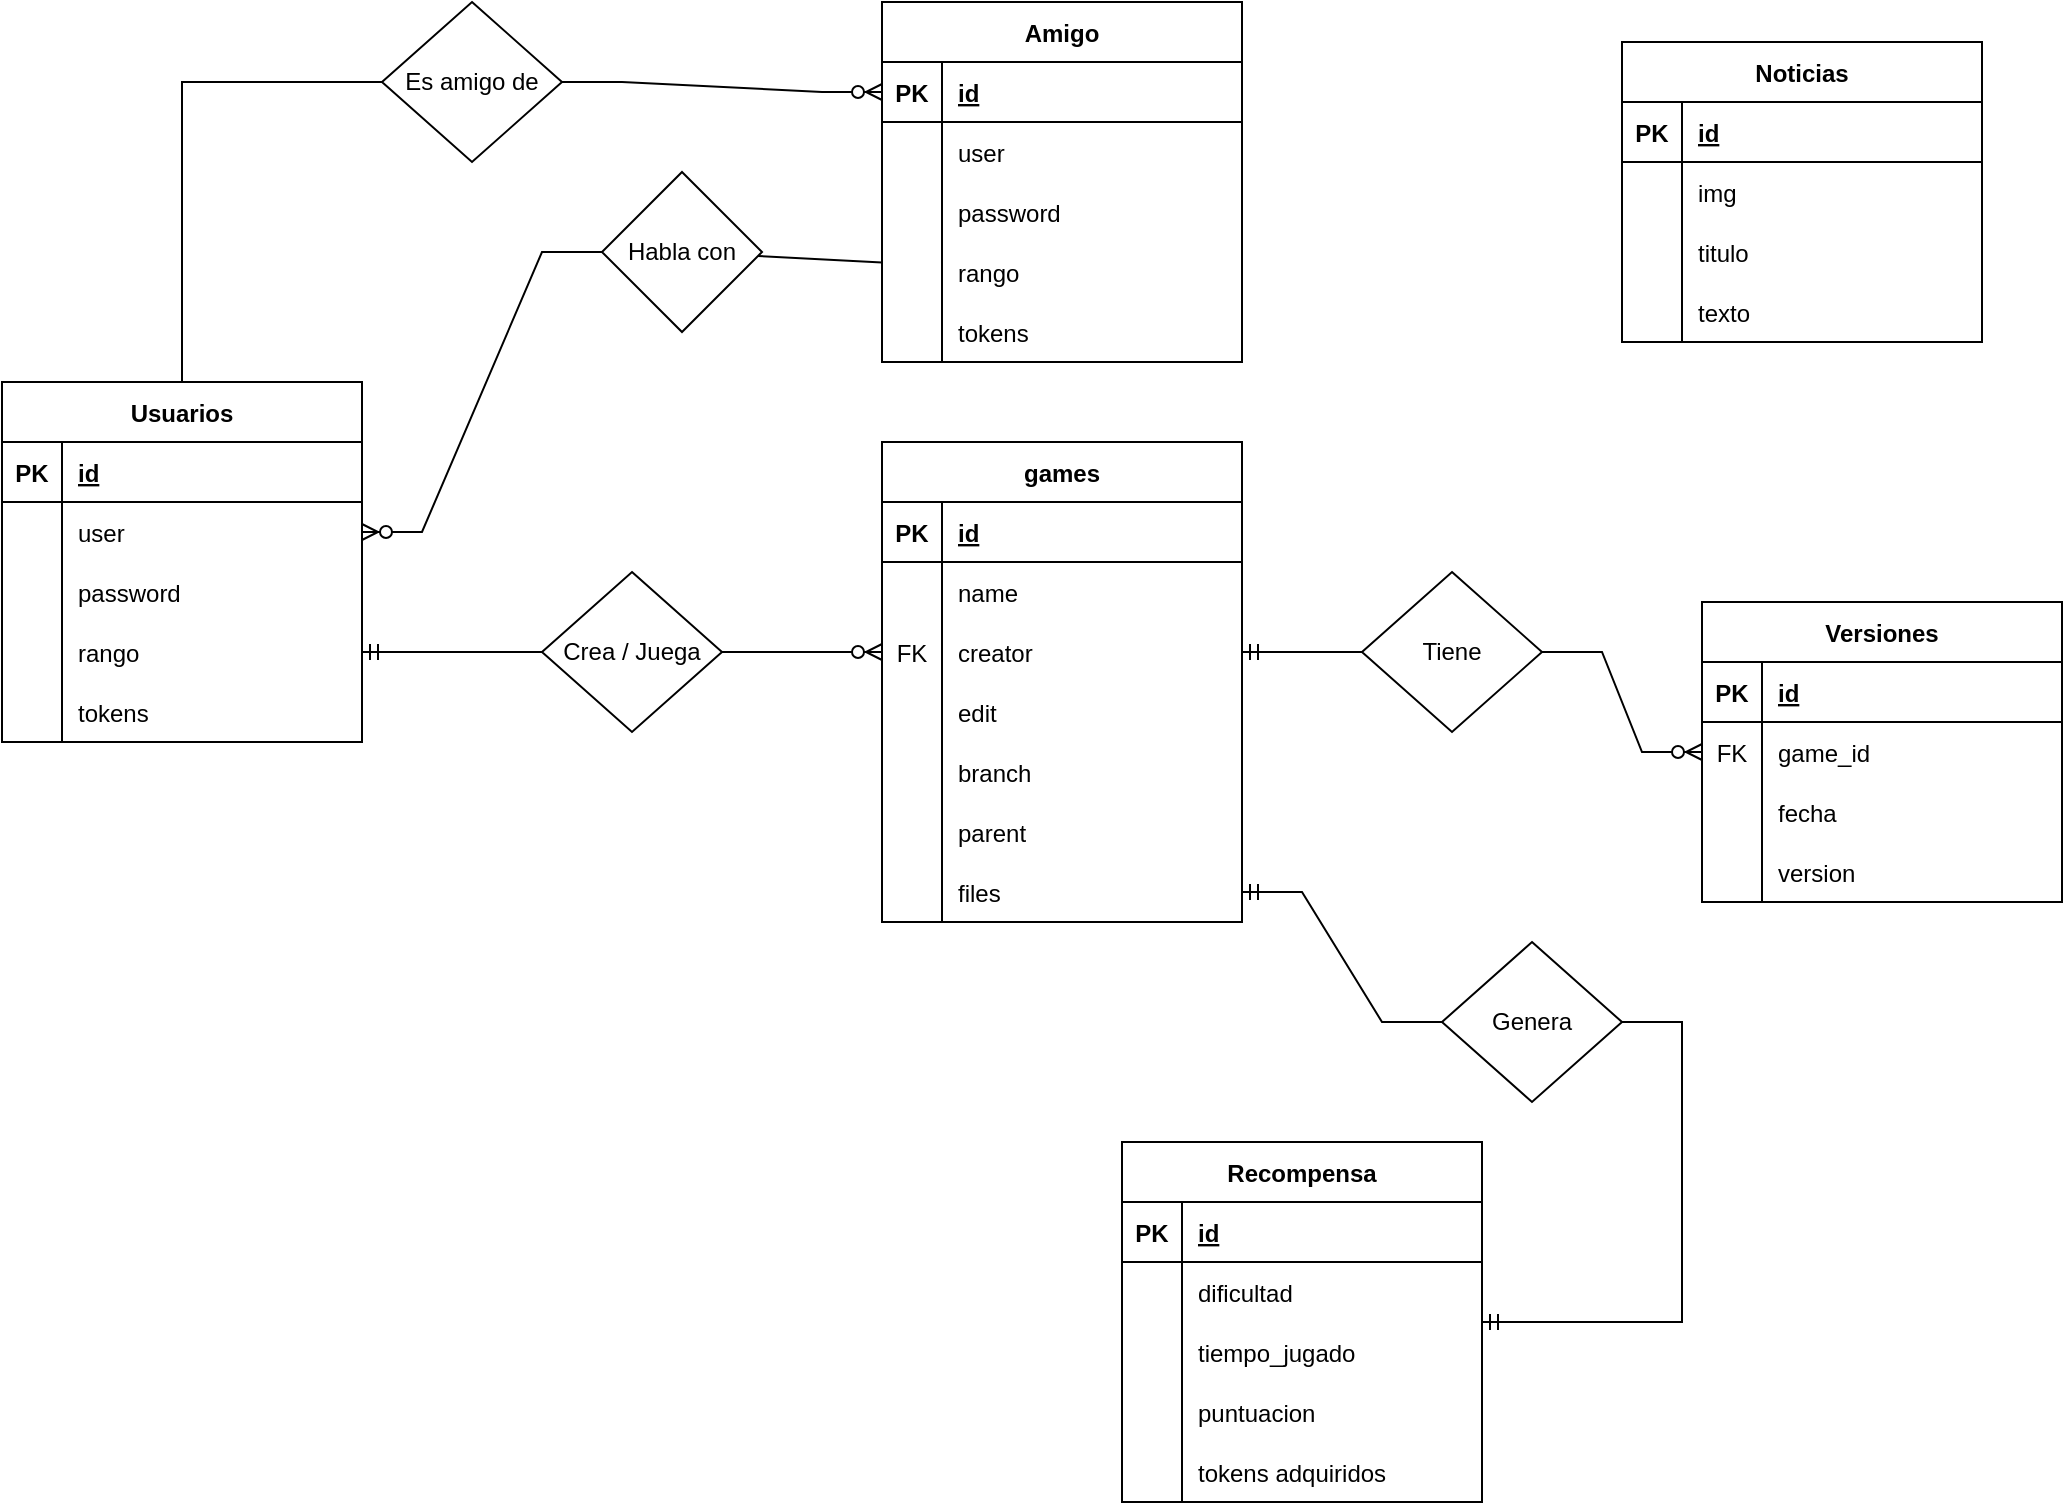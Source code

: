 <mxfile version="19.0.3" type="device"><diagram id="yDdyjT21NyKbosDDUapv" name="Page-1"><mxGraphModel dx="3758" dy="857" grid="1" gridSize="10" guides="1" tooltips="1" connect="1" arrows="1" fold="1" page="1" pageScale="1" pageWidth="2336" pageHeight="1654" math="0" shadow="0"><root><mxCell id="0"/><mxCell id="1" parent="0"/><mxCell id="xJAe6wmyChC5Wj_jkib4-1" value="Noticias" style="shape=table;startSize=30;container=1;collapsible=1;childLayout=tableLayout;fixedRows=1;rowLines=0;fontStyle=1;align=center;resizeLast=1;" parent="1" vertex="1"><mxGeometry x="780" y="60" width="180" height="150" as="geometry"/></mxCell><mxCell id="xJAe6wmyChC5Wj_jkib4-2" value="" style="shape=tableRow;horizontal=0;startSize=0;swimlaneHead=0;swimlaneBody=0;fillColor=none;collapsible=0;dropTarget=0;points=[[0,0.5],[1,0.5]];portConstraint=eastwest;top=0;left=0;right=0;bottom=1;" parent="xJAe6wmyChC5Wj_jkib4-1" vertex="1"><mxGeometry y="30" width="180" height="30" as="geometry"/></mxCell><mxCell id="xJAe6wmyChC5Wj_jkib4-3" value="PK" style="shape=partialRectangle;connectable=0;fillColor=none;top=0;left=0;bottom=0;right=0;fontStyle=1;overflow=hidden;" parent="xJAe6wmyChC5Wj_jkib4-2" vertex="1"><mxGeometry width="30" height="30" as="geometry"><mxRectangle width="30" height="30" as="alternateBounds"/></mxGeometry></mxCell><mxCell id="xJAe6wmyChC5Wj_jkib4-4" value="id" style="shape=partialRectangle;connectable=0;fillColor=none;top=0;left=0;bottom=0;right=0;align=left;spacingLeft=6;fontStyle=5;overflow=hidden;" parent="xJAe6wmyChC5Wj_jkib4-2" vertex="1"><mxGeometry x="30" width="150" height="30" as="geometry"><mxRectangle width="150" height="30" as="alternateBounds"/></mxGeometry></mxCell><mxCell id="xJAe6wmyChC5Wj_jkib4-5" value="" style="shape=tableRow;horizontal=0;startSize=0;swimlaneHead=0;swimlaneBody=0;fillColor=none;collapsible=0;dropTarget=0;points=[[0,0.5],[1,0.5]];portConstraint=eastwest;top=0;left=0;right=0;bottom=0;" parent="xJAe6wmyChC5Wj_jkib4-1" vertex="1"><mxGeometry y="60" width="180" height="30" as="geometry"/></mxCell><mxCell id="xJAe6wmyChC5Wj_jkib4-6" value="" style="shape=partialRectangle;connectable=0;fillColor=none;top=0;left=0;bottom=0;right=0;editable=1;overflow=hidden;" parent="xJAe6wmyChC5Wj_jkib4-5" vertex="1"><mxGeometry width="30" height="30" as="geometry"><mxRectangle width="30" height="30" as="alternateBounds"/></mxGeometry></mxCell><mxCell id="xJAe6wmyChC5Wj_jkib4-7" value="img" style="shape=partialRectangle;connectable=0;fillColor=none;top=0;left=0;bottom=0;right=0;align=left;spacingLeft=6;overflow=hidden;" parent="xJAe6wmyChC5Wj_jkib4-5" vertex="1"><mxGeometry x="30" width="150" height="30" as="geometry"><mxRectangle width="150" height="30" as="alternateBounds"/></mxGeometry></mxCell><mxCell id="xJAe6wmyChC5Wj_jkib4-8" value="" style="shape=tableRow;horizontal=0;startSize=0;swimlaneHead=0;swimlaneBody=0;fillColor=none;collapsible=0;dropTarget=0;points=[[0,0.5],[1,0.5]];portConstraint=eastwest;top=0;left=0;right=0;bottom=0;" parent="xJAe6wmyChC5Wj_jkib4-1" vertex="1"><mxGeometry y="90" width="180" height="30" as="geometry"/></mxCell><mxCell id="xJAe6wmyChC5Wj_jkib4-9" value="" style="shape=partialRectangle;connectable=0;fillColor=none;top=0;left=0;bottom=0;right=0;editable=1;overflow=hidden;" parent="xJAe6wmyChC5Wj_jkib4-8" vertex="1"><mxGeometry width="30" height="30" as="geometry"><mxRectangle width="30" height="30" as="alternateBounds"/></mxGeometry></mxCell><mxCell id="xJAe6wmyChC5Wj_jkib4-10" value="titulo" style="shape=partialRectangle;connectable=0;fillColor=none;top=0;left=0;bottom=0;right=0;align=left;spacingLeft=6;overflow=hidden;" parent="xJAe6wmyChC5Wj_jkib4-8" vertex="1"><mxGeometry x="30" width="150" height="30" as="geometry"><mxRectangle width="150" height="30" as="alternateBounds"/></mxGeometry></mxCell><mxCell id="xJAe6wmyChC5Wj_jkib4-11" value="" style="shape=tableRow;horizontal=0;startSize=0;swimlaneHead=0;swimlaneBody=0;fillColor=none;collapsible=0;dropTarget=0;points=[[0,0.5],[1,0.5]];portConstraint=eastwest;top=0;left=0;right=0;bottom=0;" parent="xJAe6wmyChC5Wj_jkib4-1" vertex="1"><mxGeometry y="120" width="180" height="30" as="geometry"/></mxCell><mxCell id="xJAe6wmyChC5Wj_jkib4-12" value="" style="shape=partialRectangle;connectable=0;fillColor=none;top=0;left=0;bottom=0;right=0;editable=1;overflow=hidden;" parent="xJAe6wmyChC5Wj_jkib4-11" vertex="1"><mxGeometry width="30" height="30" as="geometry"><mxRectangle width="30" height="30" as="alternateBounds"/></mxGeometry></mxCell><mxCell id="xJAe6wmyChC5Wj_jkib4-13" value="texto" style="shape=partialRectangle;connectable=0;fillColor=none;top=0;left=0;bottom=0;right=0;align=left;spacingLeft=6;overflow=hidden;" parent="xJAe6wmyChC5Wj_jkib4-11" vertex="1"><mxGeometry x="30" width="150" height="30" as="geometry"><mxRectangle width="150" height="30" as="alternateBounds"/></mxGeometry></mxCell><mxCell id="xJAe6wmyChC5Wj_jkib4-27" value="games" style="shape=table;startSize=30;container=1;collapsible=1;childLayout=tableLayout;fixedRows=1;rowLines=0;fontStyle=1;align=center;resizeLast=1;" parent="1" vertex="1"><mxGeometry x="410" y="260" width="180" height="240" as="geometry"/></mxCell><mxCell id="xJAe6wmyChC5Wj_jkib4-28" value="" style="shape=tableRow;horizontal=0;startSize=0;swimlaneHead=0;swimlaneBody=0;fillColor=none;collapsible=0;dropTarget=0;points=[[0,0.5],[1,0.5]];portConstraint=eastwest;top=0;left=0;right=0;bottom=1;" parent="xJAe6wmyChC5Wj_jkib4-27" vertex="1"><mxGeometry y="30" width="180" height="30" as="geometry"/></mxCell><mxCell id="xJAe6wmyChC5Wj_jkib4-29" value="PK" style="shape=partialRectangle;connectable=0;fillColor=none;top=0;left=0;bottom=0;right=0;fontStyle=1;overflow=hidden;" parent="xJAe6wmyChC5Wj_jkib4-28" vertex="1"><mxGeometry width="30" height="30" as="geometry"><mxRectangle width="30" height="30" as="alternateBounds"/></mxGeometry></mxCell><mxCell id="xJAe6wmyChC5Wj_jkib4-30" value="id" style="shape=partialRectangle;connectable=0;fillColor=none;top=0;left=0;bottom=0;right=0;align=left;spacingLeft=6;fontStyle=5;overflow=hidden;" parent="xJAe6wmyChC5Wj_jkib4-28" vertex="1"><mxGeometry x="30" width="150" height="30" as="geometry"><mxRectangle width="150" height="30" as="alternateBounds"/></mxGeometry></mxCell><mxCell id="xJAe6wmyChC5Wj_jkib4-31" value="" style="shape=tableRow;horizontal=0;startSize=0;swimlaneHead=0;swimlaneBody=0;fillColor=none;collapsible=0;dropTarget=0;points=[[0,0.5],[1,0.5]];portConstraint=eastwest;top=0;left=0;right=0;bottom=0;" parent="xJAe6wmyChC5Wj_jkib4-27" vertex="1"><mxGeometry y="60" width="180" height="30" as="geometry"/></mxCell><mxCell id="xJAe6wmyChC5Wj_jkib4-32" value="" style="shape=partialRectangle;connectable=0;fillColor=none;top=0;left=0;bottom=0;right=0;editable=1;overflow=hidden;" parent="xJAe6wmyChC5Wj_jkib4-31" vertex="1"><mxGeometry width="30" height="30" as="geometry"><mxRectangle width="30" height="30" as="alternateBounds"/></mxGeometry></mxCell><mxCell id="xJAe6wmyChC5Wj_jkib4-33" value="name" style="shape=partialRectangle;connectable=0;fillColor=none;top=0;left=0;bottom=0;right=0;align=left;spacingLeft=6;overflow=hidden;sketch=0;" parent="xJAe6wmyChC5Wj_jkib4-31" vertex="1"><mxGeometry x="30" width="150" height="30" as="geometry"><mxRectangle width="150" height="30" as="alternateBounds"/></mxGeometry></mxCell><mxCell id="xJAe6wmyChC5Wj_jkib4-61" value="" style="shape=tableRow;horizontal=0;startSize=0;swimlaneHead=0;swimlaneBody=0;fillColor=none;collapsible=0;dropTarget=0;points=[[0,0.5],[1,0.5]];portConstraint=eastwest;top=0;left=0;right=0;bottom=0;sketch=0;" parent="xJAe6wmyChC5Wj_jkib4-27" vertex="1"><mxGeometry y="90" width="180" height="30" as="geometry"/></mxCell><mxCell id="xJAe6wmyChC5Wj_jkib4-62" value="FK" style="shape=partialRectangle;connectable=0;fillColor=none;top=0;left=0;bottom=0;right=0;fontStyle=0;overflow=hidden;sketch=0;" parent="xJAe6wmyChC5Wj_jkib4-61" vertex="1"><mxGeometry width="30" height="30" as="geometry"><mxRectangle width="30" height="30" as="alternateBounds"/></mxGeometry></mxCell><mxCell id="xJAe6wmyChC5Wj_jkib4-63" value="creator" style="shape=partialRectangle;connectable=0;fillColor=none;top=0;left=0;bottom=0;right=0;align=left;spacingLeft=6;fontStyle=0;overflow=hidden;sketch=0;" parent="xJAe6wmyChC5Wj_jkib4-61" vertex="1"><mxGeometry x="30" width="150" height="30" as="geometry"><mxRectangle width="150" height="30" as="alternateBounds"/></mxGeometry></mxCell><mxCell id="xJAe6wmyChC5Wj_jkib4-37" value="" style="shape=tableRow;horizontal=0;startSize=0;swimlaneHead=0;swimlaneBody=0;fillColor=none;collapsible=0;dropTarget=0;points=[[0,0.5],[1,0.5]];portConstraint=eastwest;top=0;left=0;right=0;bottom=0;" parent="xJAe6wmyChC5Wj_jkib4-27" vertex="1"><mxGeometry y="120" width="180" height="30" as="geometry"/></mxCell><mxCell id="xJAe6wmyChC5Wj_jkib4-38" value="" style="shape=partialRectangle;connectable=0;fillColor=none;top=0;left=0;bottom=0;right=0;editable=1;overflow=hidden;" parent="xJAe6wmyChC5Wj_jkib4-37" vertex="1"><mxGeometry width="30" height="30" as="geometry"><mxRectangle width="30" height="30" as="alternateBounds"/></mxGeometry></mxCell><mxCell id="xJAe6wmyChC5Wj_jkib4-39" value="edit" style="shape=partialRectangle;connectable=0;fillColor=none;top=0;left=0;bottom=0;right=0;align=left;spacingLeft=6;overflow=hidden;" parent="xJAe6wmyChC5Wj_jkib4-37" vertex="1"><mxGeometry x="30" width="150" height="30" as="geometry"><mxRectangle width="150" height="30" as="alternateBounds"/></mxGeometry></mxCell><mxCell id="xJAe6wmyChC5Wj_jkib4-49" value="" style="shape=tableRow;horizontal=0;startSize=0;swimlaneHead=0;swimlaneBody=0;fillColor=none;collapsible=0;dropTarget=0;points=[[0,0.5],[1,0.5]];portConstraint=eastwest;top=0;left=0;right=0;bottom=0;" parent="xJAe6wmyChC5Wj_jkib4-27" vertex="1"><mxGeometry y="150" width="180" height="30" as="geometry"/></mxCell><mxCell id="xJAe6wmyChC5Wj_jkib4-50" value="" style="shape=partialRectangle;connectable=0;fillColor=none;top=0;left=0;bottom=0;right=0;editable=1;overflow=hidden;" parent="xJAe6wmyChC5Wj_jkib4-49" vertex="1"><mxGeometry width="30" height="30" as="geometry"><mxRectangle width="30" height="30" as="alternateBounds"/></mxGeometry></mxCell><mxCell id="xJAe6wmyChC5Wj_jkib4-51" value="branch" style="shape=partialRectangle;connectable=0;fillColor=none;top=0;left=0;bottom=0;right=0;align=left;spacingLeft=6;overflow=hidden;" parent="xJAe6wmyChC5Wj_jkib4-49" vertex="1"><mxGeometry x="30" width="150" height="30" as="geometry"><mxRectangle width="150" height="30" as="alternateBounds"/></mxGeometry></mxCell><mxCell id="xJAe6wmyChC5Wj_jkib4-53" value="" style="shape=tableRow;horizontal=0;startSize=0;swimlaneHead=0;swimlaneBody=0;fillColor=none;collapsible=0;dropTarget=0;points=[[0,0.5],[1,0.5]];portConstraint=eastwest;top=0;left=0;right=0;bottom=0;" parent="xJAe6wmyChC5Wj_jkib4-27" vertex="1"><mxGeometry y="180" width="180" height="30" as="geometry"/></mxCell><mxCell id="xJAe6wmyChC5Wj_jkib4-54" value="" style="shape=partialRectangle;connectable=0;fillColor=none;top=0;left=0;bottom=0;right=0;editable=1;overflow=hidden;" parent="xJAe6wmyChC5Wj_jkib4-53" vertex="1"><mxGeometry width="30" height="30" as="geometry"><mxRectangle width="30" height="30" as="alternateBounds"/></mxGeometry></mxCell><mxCell id="xJAe6wmyChC5Wj_jkib4-55" value="parent" style="shape=partialRectangle;connectable=0;fillColor=none;top=0;left=0;bottom=0;right=0;align=left;spacingLeft=6;overflow=hidden;" parent="xJAe6wmyChC5Wj_jkib4-53" vertex="1"><mxGeometry x="30" width="150" height="30" as="geometry"><mxRectangle width="150" height="30" as="alternateBounds"/></mxGeometry></mxCell><mxCell id="xJAe6wmyChC5Wj_jkib4-57" value="" style="shape=tableRow;horizontal=0;startSize=0;swimlaneHead=0;swimlaneBody=0;fillColor=none;collapsible=0;dropTarget=0;points=[[0,0.5],[1,0.5]];portConstraint=eastwest;top=0;left=0;right=0;bottom=0;" parent="xJAe6wmyChC5Wj_jkib4-27" vertex="1"><mxGeometry y="210" width="180" height="30" as="geometry"/></mxCell><mxCell id="xJAe6wmyChC5Wj_jkib4-58" value="" style="shape=partialRectangle;connectable=0;fillColor=none;top=0;left=0;bottom=0;right=0;editable=1;overflow=hidden;" parent="xJAe6wmyChC5Wj_jkib4-57" vertex="1"><mxGeometry width="30" height="30" as="geometry"><mxRectangle width="30" height="30" as="alternateBounds"/></mxGeometry></mxCell><mxCell id="xJAe6wmyChC5Wj_jkib4-59" value="files" style="shape=partialRectangle;connectable=0;fillColor=none;top=0;left=0;bottom=0;right=0;align=left;spacingLeft=6;overflow=hidden;" parent="xJAe6wmyChC5Wj_jkib4-57" vertex="1"><mxGeometry x="30" width="150" height="30" as="geometry"><mxRectangle width="150" height="30" as="alternateBounds"/></mxGeometry></mxCell><mxCell id="xJAe6wmyChC5Wj_jkib4-64" value="Usuarios" style="shape=table;startSize=30;container=1;collapsible=1;childLayout=tableLayout;fixedRows=1;rowLines=0;fontStyle=1;align=center;resizeLast=1;sketch=0;" parent="1" vertex="1"><mxGeometry x="-30" y="230" width="180" height="180" as="geometry"/></mxCell><mxCell id="xJAe6wmyChC5Wj_jkib4-65" value="" style="shape=tableRow;horizontal=0;startSize=0;swimlaneHead=0;swimlaneBody=0;fillColor=none;collapsible=0;dropTarget=0;points=[[0,0.5],[1,0.5]];portConstraint=eastwest;top=0;left=0;right=0;bottom=1;sketch=0;" parent="xJAe6wmyChC5Wj_jkib4-64" vertex="1"><mxGeometry y="30" width="180" height="30" as="geometry"/></mxCell><mxCell id="xJAe6wmyChC5Wj_jkib4-66" value="PK" style="shape=partialRectangle;connectable=0;fillColor=none;top=0;left=0;bottom=0;right=0;fontStyle=1;overflow=hidden;sketch=0;" parent="xJAe6wmyChC5Wj_jkib4-65" vertex="1"><mxGeometry width="30" height="30" as="geometry"><mxRectangle width="30" height="30" as="alternateBounds"/></mxGeometry></mxCell><mxCell id="xJAe6wmyChC5Wj_jkib4-67" value="id" style="shape=partialRectangle;connectable=0;fillColor=none;top=0;left=0;bottom=0;right=0;align=left;spacingLeft=6;fontStyle=5;overflow=hidden;sketch=0;" parent="xJAe6wmyChC5Wj_jkib4-65" vertex="1"><mxGeometry x="30" width="150" height="30" as="geometry"><mxRectangle width="150" height="30" as="alternateBounds"/></mxGeometry></mxCell><mxCell id="xJAe6wmyChC5Wj_jkib4-68" value="" style="shape=tableRow;horizontal=0;startSize=0;swimlaneHead=0;swimlaneBody=0;fillColor=none;collapsible=0;dropTarget=0;points=[[0,0.5],[1,0.5]];portConstraint=eastwest;top=0;left=0;right=0;bottom=0;sketch=0;" parent="xJAe6wmyChC5Wj_jkib4-64" vertex="1"><mxGeometry y="60" width="180" height="30" as="geometry"/></mxCell><mxCell id="xJAe6wmyChC5Wj_jkib4-69" value="" style="shape=partialRectangle;connectable=0;fillColor=none;top=0;left=0;bottom=0;right=0;editable=1;overflow=hidden;sketch=0;" parent="xJAe6wmyChC5Wj_jkib4-68" vertex="1"><mxGeometry width="30" height="30" as="geometry"><mxRectangle width="30" height="30" as="alternateBounds"/></mxGeometry></mxCell><mxCell id="xJAe6wmyChC5Wj_jkib4-70" value="user" style="shape=partialRectangle;connectable=0;fillColor=none;top=0;left=0;bottom=0;right=0;align=left;spacingLeft=6;overflow=hidden;sketch=0;" parent="xJAe6wmyChC5Wj_jkib4-68" vertex="1"><mxGeometry x="30" width="150" height="30" as="geometry"><mxRectangle width="150" height="30" as="alternateBounds"/></mxGeometry></mxCell><mxCell id="xJAe6wmyChC5Wj_jkib4-71" value="" style="shape=tableRow;horizontal=0;startSize=0;swimlaneHead=0;swimlaneBody=0;fillColor=none;collapsible=0;dropTarget=0;points=[[0,0.5],[1,0.5]];portConstraint=eastwest;top=0;left=0;right=0;bottom=0;sketch=0;" parent="xJAe6wmyChC5Wj_jkib4-64" vertex="1"><mxGeometry y="90" width="180" height="30" as="geometry"/></mxCell><mxCell id="xJAe6wmyChC5Wj_jkib4-72" value="" style="shape=partialRectangle;connectable=0;fillColor=none;top=0;left=0;bottom=0;right=0;editable=1;overflow=hidden;sketch=0;" parent="xJAe6wmyChC5Wj_jkib4-71" vertex="1"><mxGeometry width="30" height="30" as="geometry"><mxRectangle width="30" height="30" as="alternateBounds"/></mxGeometry></mxCell><mxCell id="xJAe6wmyChC5Wj_jkib4-73" value="password" style="shape=partialRectangle;connectable=0;fillColor=none;top=0;left=0;bottom=0;right=0;align=left;spacingLeft=6;overflow=hidden;sketch=0;" parent="xJAe6wmyChC5Wj_jkib4-71" vertex="1"><mxGeometry x="30" width="150" height="30" as="geometry"><mxRectangle width="150" height="30" as="alternateBounds"/></mxGeometry></mxCell><mxCell id="xJAe6wmyChC5Wj_jkib4-74" value="" style="shape=tableRow;horizontal=0;startSize=0;swimlaneHead=0;swimlaneBody=0;fillColor=none;collapsible=0;dropTarget=0;points=[[0,0.5],[1,0.5]];portConstraint=eastwest;top=0;left=0;right=0;bottom=0;sketch=0;" parent="xJAe6wmyChC5Wj_jkib4-64" vertex="1"><mxGeometry y="120" width="180" height="30" as="geometry"/></mxCell><mxCell id="xJAe6wmyChC5Wj_jkib4-75" value="" style="shape=partialRectangle;connectable=0;fillColor=none;top=0;left=0;bottom=0;right=0;editable=1;overflow=hidden;sketch=0;" parent="xJAe6wmyChC5Wj_jkib4-74" vertex="1"><mxGeometry width="30" height="30" as="geometry"><mxRectangle width="30" height="30" as="alternateBounds"/></mxGeometry></mxCell><mxCell id="xJAe6wmyChC5Wj_jkib4-76" value="rango" style="shape=partialRectangle;connectable=0;fillColor=none;top=0;left=0;bottom=0;right=0;align=left;spacingLeft=6;overflow=hidden;sketch=0;" parent="xJAe6wmyChC5Wj_jkib4-74" vertex="1"><mxGeometry x="30" width="150" height="30" as="geometry"><mxRectangle width="150" height="30" as="alternateBounds"/></mxGeometry></mxCell><mxCell id="xJAe6wmyChC5Wj_jkib4-78" value="" style="shape=tableRow;horizontal=0;startSize=0;swimlaneHead=0;swimlaneBody=0;fillColor=none;collapsible=0;dropTarget=0;points=[[0,0.5],[1,0.5]];portConstraint=eastwest;top=0;left=0;right=0;bottom=0;sketch=0;" parent="xJAe6wmyChC5Wj_jkib4-64" vertex="1"><mxGeometry y="150" width="180" height="30" as="geometry"/></mxCell><mxCell id="xJAe6wmyChC5Wj_jkib4-79" value="" style="shape=partialRectangle;connectable=0;fillColor=none;top=0;left=0;bottom=0;right=0;editable=1;overflow=hidden;sketch=0;" parent="xJAe6wmyChC5Wj_jkib4-78" vertex="1"><mxGeometry width="30" height="30" as="geometry"><mxRectangle width="30" height="30" as="alternateBounds"/></mxGeometry></mxCell><mxCell id="xJAe6wmyChC5Wj_jkib4-80" value="tokens" style="shape=partialRectangle;connectable=0;fillColor=none;top=0;left=0;bottom=0;right=0;align=left;spacingLeft=6;overflow=hidden;sketch=0;" parent="xJAe6wmyChC5Wj_jkib4-78" vertex="1"><mxGeometry x="30" width="150" height="30" as="geometry"><mxRectangle width="150" height="30" as="alternateBounds"/></mxGeometry></mxCell><mxCell id="xJAe6wmyChC5Wj_jkib4-82" value="" style="edgeStyle=entityRelationEdgeStyle;fontSize=12;html=1;endArrow=ERzeroToMany;startArrow=none;rounded=0;entryX=0;entryY=0.5;entryDx=0;entryDy=0;" parent="1" source="dPYkVG8bs6rdTtm1zrN0-42" target="xJAe6wmyChC5Wj_jkib4-61" edge="1"><mxGeometry width="100" height="100" relative="1" as="geometry"><mxPoint x="310" y="340" as="sourcePoint"/><mxPoint x="410" y="240" as="targetPoint"/></mxGeometry></mxCell><mxCell id="dPYkVG8bs6rdTtm1zrN0-3" value="" style="edgeStyle=entityRelationEdgeStyle;fontSize=12;html=1;endArrow=ERzeroToMany;endFill=1;rounded=0;" parent="1" source="dPYkVG8bs6rdTtm1zrN0-41" target="zUNHMk1_X9teMkHgF7_c-20" edge="1"><mxGeometry width="100" height="100" relative="1" as="geometry"><mxPoint x="280" y="85" as="sourcePoint"/><mxPoint x="300" y="120" as="targetPoint"/></mxGeometry></mxCell><mxCell id="dPYkVG8bs6rdTtm1zrN0-4" value="" style="endArrow=none;html=1;rounded=0;" parent="1" source="xJAe6wmyChC5Wj_jkib4-64" target="dPYkVG8bs6rdTtm1zrN0-41" edge="1"><mxGeometry width="50" height="50" relative="1" as="geometry"><mxPoint x="310" y="310" as="sourcePoint"/><mxPoint x="280" y="80" as="targetPoint"/><Array as="points"><mxPoint x="60" y="80"/></Array></mxGeometry></mxCell><mxCell id="dPYkVG8bs6rdTtm1zrN0-16" value="" style="shape=tableRow;horizontal=0;startSize=0;swimlaneHead=0;swimlaneBody=0;fillColor=none;collapsible=0;dropTarget=0;points=[[0,0.5],[1,0.5]];portConstraint=eastwest;top=0;left=0;right=0;bottom=0;sketch=0;" parent="1" vertex="1"><mxGeometry x="410" y="160" width="180" height="30" as="geometry"/></mxCell><mxCell id="dPYkVG8bs6rdTtm1zrN0-41" value="Es amigo de" style="rhombus;whiteSpace=wrap;html=1;" parent="1" vertex="1"><mxGeometry x="160" y="40" width="90" height="80" as="geometry"/></mxCell><mxCell id="dPYkVG8bs6rdTtm1zrN0-42" value="Crea / Juega" style="rhombus;whiteSpace=wrap;html=1;" parent="1" vertex="1"><mxGeometry x="240" y="325" width="90" height="80" as="geometry"/></mxCell><mxCell id="dPYkVG8bs6rdTtm1zrN0-43" value="" style="edgeStyle=entityRelationEdgeStyle;fontSize=12;html=1;endArrow=none;startArrow=ERmandOne;rounded=0;entryX=0;entryY=0.5;entryDx=0;entryDy=0;" parent="1" source="xJAe6wmyChC5Wj_jkib4-74" target="dPYkVG8bs6rdTtm1zrN0-42" edge="1"><mxGeometry width="100" height="100" relative="1" as="geometry"><mxPoint x="180" y="365" as="sourcePoint"/><mxPoint x="410" y="365" as="targetPoint"/></mxGeometry></mxCell><mxCell id="dPYkVG8bs6rdTtm1zrN0-44" value="Versiones" style="shape=table;startSize=30;container=1;collapsible=1;childLayout=tableLayout;fixedRows=1;rowLines=0;fontStyle=1;align=center;resizeLast=1;" parent="1" vertex="1"><mxGeometry x="820" y="340" width="180" height="150" as="geometry"/></mxCell><mxCell id="dPYkVG8bs6rdTtm1zrN0-45" value="" style="shape=tableRow;horizontal=0;startSize=0;swimlaneHead=0;swimlaneBody=0;fillColor=none;collapsible=0;dropTarget=0;points=[[0,0.5],[1,0.5]];portConstraint=eastwest;top=0;left=0;right=0;bottom=1;" parent="dPYkVG8bs6rdTtm1zrN0-44" vertex="1"><mxGeometry y="30" width="180" height="30" as="geometry"/></mxCell><mxCell id="dPYkVG8bs6rdTtm1zrN0-46" value="PK" style="shape=partialRectangle;connectable=0;fillColor=none;top=0;left=0;bottom=0;right=0;fontStyle=1;overflow=hidden;" parent="dPYkVG8bs6rdTtm1zrN0-45" vertex="1"><mxGeometry width="30" height="30" as="geometry"><mxRectangle width="30" height="30" as="alternateBounds"/></mxGeometry></mxCell><mxCell id="dPYkVG8bs6rdTtm1zrN0-47" value="id" style="shape=partialRectangle;connectable=0;fillColor=none;top=0;left=0;bottom=0;right=0;align=left;spacingLeft=6;fontStyle=5;overflow=hidden;" parent="dPYkVG8bs6rdTtm1zrN0-45" vertex="1"><mxGeometry x="30" width="150" height="30" as="geometry"><mxRectangle width="150" height="30" as="alternateBounds"/></mxGeometry></mxCell><mxCell id="dPYkVG8bs6rdTtm1zrN0-48" value="" style="shape=tableRow;horizontal=0;startSize=0;swimlaneHead=0;swimlaneBody=0;fillColor=none;collapsible=0;dropTarget=0;points=[[0,0.5],[1,0.5]];portConstraint=eastwest;top=0;left=0;right=0;bottom=0;" parent="dPYkVG8bs6rdTtm1zrN0-44" vertex="1"><mxGeometry y="60" width="180" height="30" as="geometry"/></mxCell><mxCell id="dPYkVG8bs6rdTtm1zrN0-49" value="" style="shape=partialRectangle;connectable=0;fillColor=none;top=0;left=0;bottom=0;right=0;editable=1;overflow=hidden;" parent="dPYkVG8bs6rdTtm1zrN0-48" vertex="1"><mxGeometry width="30" height="30" as="geometry"><mxRectangle width="30" height="30" as="alternateBounds"/></mxGeometry></mxCell><mxCell id="dPYkVG8bs6rdTtm1zrN0-50" value="game_id" style="shape=partialRectangle;connectable=0;fillColor=none;top=0;left=0;bottom=0;right=0;align=left;spacingLeft=6;overflow=hidden;sketch=0;" parent="dPYkVG8bs6rdTtm1zrN0-48" vertex="1"><mxGeometry x="30" width="150" height="30" as="geometry"><mxRectangle width="150" height="30" as="alternateBounds"/></mxGeometry></mxCell><mxCell id="dPYkVG8bs6rdTtm1zrN0-51" value="" style="shape=tableRow;horizontal=0;startSize=0;swimlaneHead=0;swimlaneBody=0;fillColor=none;collapsible=0;dropTarget=0;points=[[0,0.5],[1,0.5]];portConstraint=eastwest;top=0;left=0;right=0;bottom=0;sketch=0;" parent="dPYkVG8bs6rdTtm1zrN0-44" vertex="1"><mxGeometry y="90" width="180" height="30" as="geometry"/></mxCell><mxCell id="dPYkVG8bs6rdTtm1zrN0-52" value="" style="shape=partialRectangle;connectable=0;fillColor=none;top=0;left=0;bottom=0;right=0;fontStyle=0;overflow=hidden;sketch=0;" parent="dPYkVG8bs6rdTtm1zrN0-51" vertex="1"><mxGeometry width="30" height="30" as="geometry"><mxRectangle width="30" height="30" as="alternateBounds"/></mxGeometry></mxCell><mxCell id="dPYkVG8bs6rdTtm1zrN0-53" value="fecha" style="shape=partialRectangle;connectable=0;fillColor=none;top=0;left=0;bottom=0;right=0;align=left;spacingLeft=6;fontStyle=0;overflow=hidden;sketch=0;" parent="dPYkVG8bs6rdTtm1zrN0-51" vertex="1"><mxGeometry x="30" width="150" height="30" as="geometry"><mxRectangle width="150" height="30" as="alternateBounds"/></mxGeometry></mxCell><mxCell id="dPYkVG8bs6rdTtm1zrN0-54" value="" style="shape=tableRow;horizontal=0;startSize=0;swimlaneHead=0;swimlaneBody=0;fillColor=none;collapsible=0;dropTarget=0;points=[[0,0.5],[1,0.5]];portConstraint=eastwest;top=0;left=0;right=0;bottom=0;" parent="dPYkVG8bs6rdTtm1zrN0-44" vertex="1"><mxGeometry y="120" width="180" height="30" as="geometry"/></mxCell><mxCell id="dPYkVG8bs6rdTtm1zrN0-55" value="" style="shape=partialRectangle;connectable=0;fillColor=none;top=0;left=0;bottom=0;right=0;editable=1;overflow=hidden;" parent="dPYkVG8bs6rdTtm1zrN0-54" vertex="1"><mxGeometry width="30" height="30" as="geometry"><mxRectangle width="30" height="30" as="alternateBounds"/></mxGeometry></mxCell><mxCell id="dPYkVG8bs6rdTtm1zrN0-56" value="version" style="shape=partialRectangle;connectable=0;fillColor=none;top=0;left=0;bottom=0;right=0;align=left;spacingLeft=6;overflow=hidden;" parent="dPYkVG8bs6rdTtm1zrN0-54" vertex="1"><mxGeometry x="30" width="150" height="30" as="geometry"><mxRectangle width="150" height="30" as="alternateBounds"/></mxGeometry></mxCell><mxCell id="dPYkVG8bs6rdTtm1zrN0-66" value="FK" style="shape=partialRectangle;connectable=0;fillColor=none;top=0;left=0;bottom=0;right=0;fontStyle=0;overflow=hidden;sketch=0;" parent="1" vertex="1"><mxGeometry x="820" y="400" width="30" height="30" as="geometry"><mxRectangle width="30" height="30" as="alternateBounds"/></mxGeometry></mxCell><mxCell id="dPYkVG8bs6rdTtm1zrN0-70" value="" style="edgeStyle=entityRelationEdgeStyle;fontSize=12;html=1;endArrow=ERzeroToMany;startArrow=none;rounded=0;" parent="1" source="dPYkVG8bs6rdTtm1zrN0-71" target="dPYkVG8bs6rdTtm1zrN0-44" edge="1"><mxGeometry width="100" height="100" relative="1" as="geometry"><mxPoint x="720" y="345" as="sourcePoint"/><mxPoint x="820" y="370.0" as="targetPoint"/></mxGeometry></mxCell><mxCell id="dPYkVG8bs6rdTtm1zrN0-71" value="Tiene" style="rhombus;whiteSpace=wrap;html=1;" parent="1" vertex="1"><mxGeometry x="650" y="325" width="90" height="80" as="geometry"/></mxCell><mxCell id="dPYkVG8bs6rdTtm1zrN0-72" value="" style="edgeStyle=entityRelationEdgeStyle;fontSize=12;html=1;endArrow=none;startArrow=ERmandOne;rounded=0;entryX=0;entryY=0.5;entryDx=0;entryDy=0;" parent="1" source="xJAe6wmyChC5Wj_jkib4-61" target="dPYkVG8bs6rdTtm1zrN0-71" edge="1"><mxGeometry width="100" height="100" relative="1" as="geometry"><mxPoint x="590" y="370.0" as="sourcePoint"/><mxPoint x="820" y="370" as="targetPoint"/></mxGeometry></mxCell><mxCell id="dPYkVG8bs6rdTtm1zrN0-85" value="Habla con" style="rhombus;whiteSpace=wrap;html=1;" parent="1" vertex="1"><mxGeometry x="270" y="125" width="80" height="80" as="geometry"/></mxCell><mxCell id="dPYkVG8bs6rdTtm1zrN0-86" value="" style="edgeStyle=entityRelationEdgeStyle;fontSize=12;html=1;endArrow=ERzeroToMany;endFill=1;rounded=0;" parent="1" source="dPYkVG8bs6rdTtm1zrN0-85" target="xJAe6wmyChC5Wj_jkib4-68" edge="1"><mxGeometry width="100" height="100" relative="1" as="geometry"><mxPoint x="-190" y="250" as="sourcePoint"/><mxPoint x="-100" y="280" as="targetPoint"/></mxGeometry></mxCell><mxCell id="zUNHMk1_X9teMkHgF7_c-19" value="Amigo" style="shape=table;startSize=30;container=1;collapsible=1;childLayout=tableLayout;fixedRows=1;rowLines=0;fontStyle=1;align=center;resizeLast=1;sketch=0;" parent="1" vertex="1"><mxGeometry x="410" y="40" width="180" height="180" as="geometry"/></mxCell><mxCell id="zUNHMk1_X9teMkHgF7_c-20" value="" style="shape=tableRow;horizontal=0;startSize=0;swimlaneHead=0;swimlaneBody=0;fillColor=none;collapsible=0;dropTarget=0;points=[[0,0.5],[1,0.5]];portConstraint=eastwest;top=0;left=0;right=0;bottom=1;sketch=0;" parent="zUNHMk1_X9teMkHgF7_c-19" vertex="1"><mxGeometry y="30" width="180" height="30" as="geometry"/></mxCell><mxCell id="zUNHMk1_X9teMkHgF7_c-21" value="PK" style="shape=partialRectangle;connectable=0;fillColor=none;top=0;left=0;bottom=0;right=0;fontStyle=1;overflow=hidden;sketch=0;" parent="zUNHMk1_X9teMkHgF7_c-20" vertex="1"><mxGeometry width="30" height="30" as="geometry"><mxRectangle width="30" height="30" as="alternateBounds"/></mxGeometry></mxCell><mxCell id="zUNHMk1_X9teMkHgF7_c-22" value="id" style="shape=partialRectangle;connectable=0;fillColor=none;top=0;left=0;bottom=0;right=0;align=left;spacingLeft=6;fontStyle=5;overflow=hidden;sketch=0;" parent="zUNHMk1_X9teMkHgF7_c-20" vertex="1"><mxGeometry x="30" width="150" height="30" as="geometry"><mxRectangle width="150" height="30" as="alternateBounds"/></mxGeometry></mxCell><mxCell id="zUNHMk1_X9teMkHgF7_c-23" value="" style="shape=tableRow;horizontal=0;startSize=0;swimlaneHead=0;swimlaneBody=0;fillColor=none;collapsible=0;dropTarget=0;points=[[0,0.5],[1,0.5]];portConstraint=eastwest;top=0;left=0;right=0;bottom=0;sketch=0;" parent="zUNHMk1_X9teMkHgF7_c-19" vertex="1"><mxGeometry y="60" width="180" height="30" as="geometry"/></mxCell><mxCell id="zUNHMk1_X9teMkHgF7_c-24" value="" style="shape=partialRectangle;connectable=0;fillColor=none;top=0;left=0;bottom=0;right=0;editable=1;overflow=hidden;sketch=0;" parent="zUNHMk1_X9teMkHgF7_c-23" vertex="1"><mxGeometry width="30" height="30" as="geometry"><mxRectangle width="30" height="30" as="alternateBounds"/></mxGeometry></mxCell><mxCell id="zUNHMk1_X9teMkHgF7_c-25" value="user" style="shape=partialRectangle;connectable=0;fillColor=none;top=0;left=0;bottom=0;right=0;align=left;spacingLeft=6;overflow=hidden;sketch=0;" parent="zUNHMk1_X9teMkHgF7_c-23" vertex="1"><mxGeometry x="30" width="150" height="30" as="geometry"><mxRectangle width="150" height="30" as="alternateBounds"/></mxGeometry></mxCell><mxCell id="zUNHMk1_X9teMkHgF7_c-26" value="" style="shape=tableRow;horizontal=0;startSize=0;swimlaneHead=0;swimlaneBody=0;fillColor=none;collapsible=0;dropTarget=0;points=[[0,0.5],[1,0.5]];portConstraint=eastwest;top=0;left=0;right=0;bottom=0;sketch=0;" parent="zUNHMk1_X9teMkHgF7_c-19" vertex="1"><mxGeometry y="90" width="180" height="30" as="geometry"/></mxCell><mxCell id="zUNHMk1_X9teMkHgF7_c-27" value="" style="shape=partialRectangle;connectable=0;fillColor=none;top=0;left=0;bottom=0;right=0;editable=1;overflow=hidden;sketch=0;" parent="zUNHMk1_X9teMkHgF7_c-26" vertex="1"><mxGeometry width="30" height="30" as="geometry"><mxRectangle width="30" height="30" as="alternateBounds"/></mxGeometry></mxCell><mxCell id="zUNHMk1_X9teMkHgF7_c-28" value="password" style="shape=partialRectangle;connectable=0;fillColor=none;top=0;left=0;bottom=0;right=0;align=left;spacingLeft=6;overflow=hidden;sketch=0;" parent="zUNHMk1_X9teMkHgF7_c-26" vertex="1"><mxGeometry x="30" width="150" height="30" as="geometry"><mxRectangle width="150" height="30" as="alternateBounds"/></mxGeometry></mxCell><mxCell id="zUNHMk1_X9teMkHgF7_c-29" value="" style="shape=tableRow;horizontal=0;startSize=0;swimlaneHead=0;swimlaneBody=0;fillColor=none;collapsible=0;dropTarget=0;points=[[0,0.5],[1,0.5]];portConstraint=eastwest;top=0;left=0;right=0;bottom=0;sketch=0;" parent="zUNHMk1_X9teMkHgF7_c-19" vertex="1"><mxGeometry y="120" width="180" height="30" as="geometry"/></mxCell><mxCell id="zUNHMk1_X9teMkHgF7_c-30" value="" style="shape=partialRectangle;connectable=0;fillColor=none;top=0;left=0;bottom=0;right=0;editable=1;overflow=hidden;sketch=0;" parent="zUNHMk1_X9teMkHgF7_c-29" vertex="1"><mxGeometry width="30" height="30" as="geometry"><mxRectangle width="30" height="30" as="alternateBounds"/></mxGeometry></mxCell><mxCell id="zUNHMk1_X9teMkHgF7_c-31" value="rango" style="shape=partialRectangle;connectable=0;fillColor=none;top=0;left=0;bottom=0;right=0;align=left;spacingLeft=6;overflow=hidden;sketch=0;" parent="zUNHMk1_X9teMkHgF7_c-29" vertex="1"><mxGeometry x="30" width="150" height="30" as="geometry"><mxRectangle width="150" height="30" as="alternateBounds"/></mxGeometry></mxCell><mxCell id="zUNHMk1_X9teMkHgF7_c-32" value="" style="shape=tableRow;horizontal=0;startSize=0;swimlaneHead=0;swimlaneBody=0;fillColor=none;collapsible=0;dropTarget=0;points=[[0,0.5],[1,0.5]];portConstraint=eastwest;top=0;left=0;right=0;bottom=0;sketch=0;" parent="zUNHMk1_X9teMkHgF7_c-19" vertex="1"><mxGeometry y="150" width="180" height="30" as="geometry"/></mxCell><mxCell id="zUNHMk1_X9teMkHgF7_c-33" value="" style="shape=partialRectangle;connectable=0;fillColor=none;top=0;left=0;bottom=0;right=0;editable=1;overflow=hidden;sketch=0;" parent="zUNHMk1_X9teMkHgF7_c-32" vertex="1"><mxGeometry width="30" height="30" as="geometry"><mxRectangle width="30" height="30" as="alternateBounds"/></mxGeometry></mxCell><mxCell id="zUNHMk1_X9teMkHgF7_c-34" value="tokens" style="shape=partialRectangle;connectable=0;fillColor=none;top=0;left=0;bottom=0;right=0;align=left;spacingLeft=6;overflow=hidden;sketch=0;" parent="zUNHMk1_X9teMkHgF7_c-32" vertex="1"><mxGeometry x="30" width="150" height="30" as="geometry"><mxRectangle width="150" height="30" as="alternateBounds"/></mxGeometry></mxCell><mxCell id="zUNHMk1_X9teMkHgF7_c-35" value="" style="endArrow=none;html=1;rounded=0;" parent="1" source="dPYkVG8bs6rdTtm1zrN0-85" target="zUNHMk1_X9teMkHgF7_c-29" edge="1"><mxGeometry width="50" height="50" relative="1" as="geometry"><mxPoint x="160" y="260" as="sourcePoint"/><mxPoint x="210" y="210" as="targetPoint"/></mxGeometry></mxCell><mxCell id="n4afqkHU_RhCFs2Ib3sl-1" value="Recompensa" style="shape=table;startSize=30;container=1;collapsible=1;childLayout=tableLayout;fixedRows=1;rowLines=0;fontStyle=1;align=center;resizeLast=1;" vertex="1" parent="1"><mxGeometry x="530" y="610" width="180" height="180" as="geometry"/></mxCell><mxCell id="n4afqkHU_RhCFs2Ib3sl-2" value="" style="shape=tableRow;horizontal=0;startSize=0;swimlaneHead=0;swimlaneBody=0;fillColor=none;collapsible=0;dropTarget=0;points=[[0,0.5],[1,0.5]];portConstraint=eastwest;top=0;left=0;right=0;bottom=1;" vertex="1" parent="n4afqkHU_RhCFs2Ib3sl-1"><mxGeometry y="30" width="180" height="30" as="geometry"/></mxCell><mxCell id="n4afqkHU_RhCFs2Ib3sl-3" value="PK" style="shape=partialRectangle;connectable=0;fillColor=none;top=0;left=0;bottom=0;right=0;fontStyle=1;overflow=hidden;" vertex="1" parent="n4afqkHU_RhCFs2Ib3sl-2"><mxGeometry width="30" height="30" as="geometry"><mxRectangle width="30" height="30" as="alternateBounds"/></mxGeometry></mxCell><mxCell id="n4afqkHU_RhCFs2Ib3sl-4" value="id" style="shape=partialRectangle;connectable=0;fillColor=none;top=0;left=0;bottom=0;right=0;align=left;spacingLeft=6;fontStyle=5;overflow=hidden;" vertex="1" parent="n4afqkHU_RhCFs2Ib3sl-2"><mxGeometry x="30" width="150" height="30" as="geometry"><mxRectangle width="150" height="30" as="alternateBounds"/></mxGeometry></mxCell><mxCell id="n4afqkHU_RhCFs2Ib3sl-5" value="" style="shape=tableRow;horizontal=0;startSize=0;swimlaneHead=0;swimlaneBody=0;fillColor=none;collapsible=0;dropTarget=0;points=[[0,0.5],[1,0.5]];portConstraint=eastwest;top=0;left=0;right=0;bottom=0;" vertex="1" parent="n4afqkHU_RhCFs2Ib3sl-1"><mxGeometry y="60" width="180" height="30" as="geometry"/></mxCell><mxCell id="n4afqkHU_RhCFs2Ib3sl-6" value="" style="shape=partialRectangle;connectable=0;fillColor=none;top=0;left=0;bottom=0;right=0;editable=1;overflow=hidden;" vertex="1" parent="n4afqkHU_RhCFs2Ib3sl-5"><mxGeometry width="30" height="30" as="geometry"><mxRectangle width="30" height="30" as="alternateBounds"/></mxGeometry></mxCell><mxCell id="n4afqkHU_RhCFs2Ib3sl-7" value="dificultad" style="shape=partialRectangle;connectable=0;fillColor=none;top=0;left=0;bottom=0;right=0;align=left;spacingLeft=6;overflow=hidden;sketch=0;" vertex="1" parent="n4afqkHU_RhCFs2Ib3sl-5"><mxGeometry x="30" width="150" height="30" as="geometry"><mxRectangle width="150" height="30" as="alternateBounds"/></mxGeometry></mxCell><mxCell id="n4afqkHU_RhCFs2Ib3sl-8" value="" style="shape=tableRow;horizontal=0;startSize=0;swimlaneHead=0;swimlaneBody=0;fillColor=none;collapsible=0;dropTarget=0;points=[[0,0.5],[1,0.5]];portConstraint=eastwest;top=0;left=0;right=0;bottom=0;sketch=0;" vertex="1" parent="n4afqkHU_RhCFs2Ib3sl-1"><mxGeometry y="90" width="180" height="30" as="geometry"/></mxCell><mxCell id="n4afqkHU_RhCFs2Ib3sl-9" value="" style="shape=partialRectangle;connectable=0;fillColor=none;top=0;left=0;bottom=0;right=0;fontStyle=0;overflow=hidden;sketch=0;" vertex="1" parent="n4afqkHU_RhCFs2Ib3sl-8"><mxGeometry width="30" height="30" as="geometry"><mxRectangle width="30" height="30" as="alternateBounds"/></mxGeometry></mxCell><mxCell id="n4afqkHU_RhCFs2Ib3sl-10" value="tiempo_jugado" style="shape=partialRectangle;connectable=0;fillColor=none;top=0;left=0;bottom=0;right=0;align=left;spacingLeft=6;fontStyle=0;overflow=hidden;sketch=0;" vertex="1" parent="n4afqkHU_RhCFs2Ib3sl-8"><mxGeometry x="30" width="150" height="30" as="geometry"><mxRectangle width="150" height="30" as="alternateBounds"/></mxGeometry></mxCell><mxCell id="n4afqkHU_RhCFs2Ib3sl-11" value="" style="shape=tableRow;horizontal=0;startSize=0;swimlaneHead=0;swimlaneBody=0;fillColor=none;collapsible=0;dropTarget=0;points=[[0,0.5],[1,0.5]];portConstraint=eastwest;top=0;left=0;right=0;bottom=0;" vertex="1" parent="n4afqkHU_RhCFs2Ib3sl-1"><mxGeometry y="120" width="180" height="30" as="geometry"/></mxCell><mxCell id="n4afqkHU_RhCFs2Ib3sl-12" value="" style="shape=partialRectangle;connectable=0;fillColor=none;top=0;left=0;bottom=0;right=0;editable=1;overflow=hidden;" vertex="1" parent="n4afqkHU_RhCFs2Ib3sl-11"><mxGeometry width="30" height="30" as="geometry"><mxRectangle width="30" height="30" as="alternateBounds"/></mxGeometry></mxCell><mxCell id="n4afqkHU_RhCFs2Ib3sl-13" value="puntuacion" style="shape=partialRectangle;connectable=0;fillColor=none;top=0;left=0;bottom=0;right=0;align=left;spacingLeft=6;overflow=hidden;" vertex="1" parent="n4afqkHU_RhCFs2Ib3sl-11"><mxGeometry x="30" width="150" height="30" as="geometry"><mxRectangle width="150" height="30" as="alternateBounds"/></mxGeometry></mxCell><mxCell id="n4afqkHU_RhCFs2Ib3sl-14" value="" style="shape=tableRow;horizontal=0;startSize=0;swimlaneHead=0;swimlaneBody=0;fillColor=none;collapsible=0;dropTarget=0;points=[[0,0.5],[1,0.5]];portConstraint=eastwest;top=0;left=0;right=0;bottom=0;" vertex="1" parent="n4afqkHU_RhCFs2Ib3sl-1"><mxGeometry y="150" width="180" height="30" as="geometry"/></mxCell><mxCell id="n4afqkHU_RhCFs2Ib3sl-15" value="" style="shape=partialRectangle;connectable=0;fillColor=none;top=0;left=0;bottom=0;right=0;editable=1;overflow=hidden;" vertex="1" parent="n4afqkHU_RhCFs2Ib3sl-14"><mxGeometry width="30" height="30" as="geometry"><mxRectangle width="30" height="30" as="alternateBounds"/></mxGeometry></mxCell><mxCell id="n4afqkHU_RhCFs2Ib3sl-16" value="tokens adquiridos" style="shape=partialRectangle;connectable=0;fillColor=none;top=0;left=0;bottom=0;right=0;align=left;spacingLeft=6;overflow=hidden;" vertex="1" parent="n4afqkHU_RhCFs2Ib3sl-14"><mxGeometry x="30" width="150" height="30" as="geometry"><mxRectangle width="150" height="30" as="alternateBounds"/></mxGeometry></mxCell><mxCell id="n4afqkHU_RhCFs2Ib3sl-24" value="" style="edgeStyle=entityRelationEdgeStyle;fontSize=12;html=1;endArrow=ERmandOne;startArrow=none;rounded=0;" edge="1" parent="1" source="n4afqkHU_RhCFs2Ib3sl-23" target="n4afqkHU_RhCFs2Ib3sl-1"><mxGeometry width="100" height="100" relative="1" as="geometry"><mxPoint x="450" y="500" as="sourcePoint"/><mxPoint x="550" y="400" as="targetPoint"/></mxGeometry></mxCell><mxCell id="n4afqkHU_RhCFs2Ib3sl-23" value="Genera" style="rhombus;whiteSpace=wrap;html=1;" vertex="1" parent="1"><mxGeometry x="690" y="510" width="90" height="80" as="geometry"/></mxCell><mxCell id="n4afqkHU_RhCFs2Ib3sl-25" value="" style="edgeStyle=entityRelationEdgeStyle;fontSize=12;html=1;endArrow=none;startArrow=ERmandOne;rounded=0;" edge="1" parent="1" source="xJAe6wmyChC5Wj_jkib4-57" target="n4afqkHU_RhCFs2Ib3sl-23"><mxGeometry width="100" height="100" relative="1" as="geometry"><mxPoint x="590" y="485" as="sourcePoint"/><mxPoint x="710" y="700" as="targetPoint"/></mxGeometry></mxCell></root></mxGraphModel></diagram></mxfile>